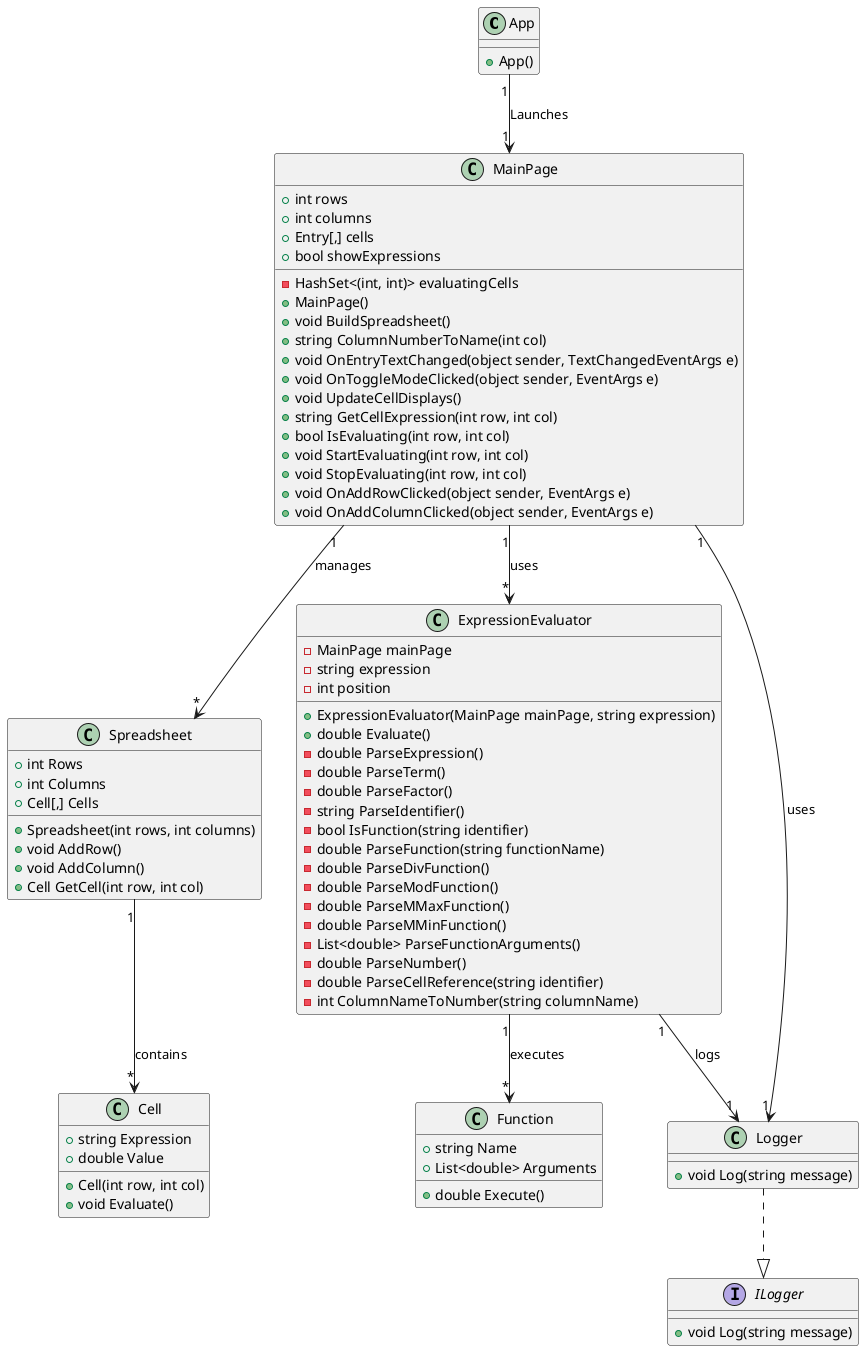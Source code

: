 @startuml

' Визначення класу App
class App {
    +App()
}

' Визначення класу MainPage
class MainPage {
    +int rows
    +int columns
    +Entry[,] cells
    +bool showExpressions
    -HashSet<(int, int)> evaluatingCells
    +MainPage()
    +void BuildSpreadsheet()
    +string ColumnNumberToName(int col)
    +void OnEntryTextChanged(object sender, TextChangedEventArgs e)
    +void OnToggleModeClicked(object sender, EventArgs e)
    +void UpdateCellDisplays()
    +string GetCellExpression(int row, int col)
    +bool IsEvaluating(int row, int col)
    +void StartEvaluating(int row, int col)
    +void StopEvaluating(int row, int col)
    +void OnAddRowClicked(object sender, EventArgs e)
    +void OnAddColumnClicked(object sender, EventArgs e)
}

' Визначення класу ExpressionEvaluator
class ExpressionEvaluator {
    -MainPage mainPage
    -string expression
    -int position
    +ExpressionEvaluator(MainPage mainPage, string expression)
    +double Evaluate()
    -double ParseExpression()
    -double ParseTerm()
    -double ParseFactor()
    -string ParseIdentifier()
    -bool IsFunction(string identifier)
    -double ParseFunction(string functionName)
    -double ParseDivFunction()
    -double ParseModFunction()
    -double ParseMMaxFunction()
    -double ParseMMinFunction()
    -List<double> ParseFunctionArguments()
    -double ParseNumber()
    -double ParseCellReference(string identifier)
    -int ColumnNameToNumber(string columnName)
}

' Визначення класу Cell
class Cell {
    +string Expression
    +double Value
    +Cell(int row, int col)
    +void Evaluate()
}

' Визначення класу Spreadsheet
class Spreadsheet {
    +int Rows
    +int Columns
    +Cell[,] Cells
    +Spreadsheet(int rows, int columns)
    +void AddRow()
    +void AddColumn()
    +Cell GetCell(int row, int col)
}

' Визначення класу Function
class Function {
    +string Name
    +List<double> Arguments
    +double Execute()
}

' Визначення класу Logger
class Logger {
    +void Log(string message)
}

' Визначення інтерфейсу ILogger
interface ILogger {
    +void Log(string message)
}

' Визначення взаємозв'язків між класами
App "1" --> "1" MainPage : Launches
MainPage "1" --> "*" Spreadsheet : manages
Spreadsheet "1" --> "*" Cell : contains
MainPage "1" --> "*" ExpressionEvaluator : uses
ExpressionEvaluator "1" --> "*" Function : executes
ExpressionEvaluator "1" --> "1" Logger : logs
MainPage "1" --> "1" Logger : uses
Logger ..|> ILogger

@enduml
